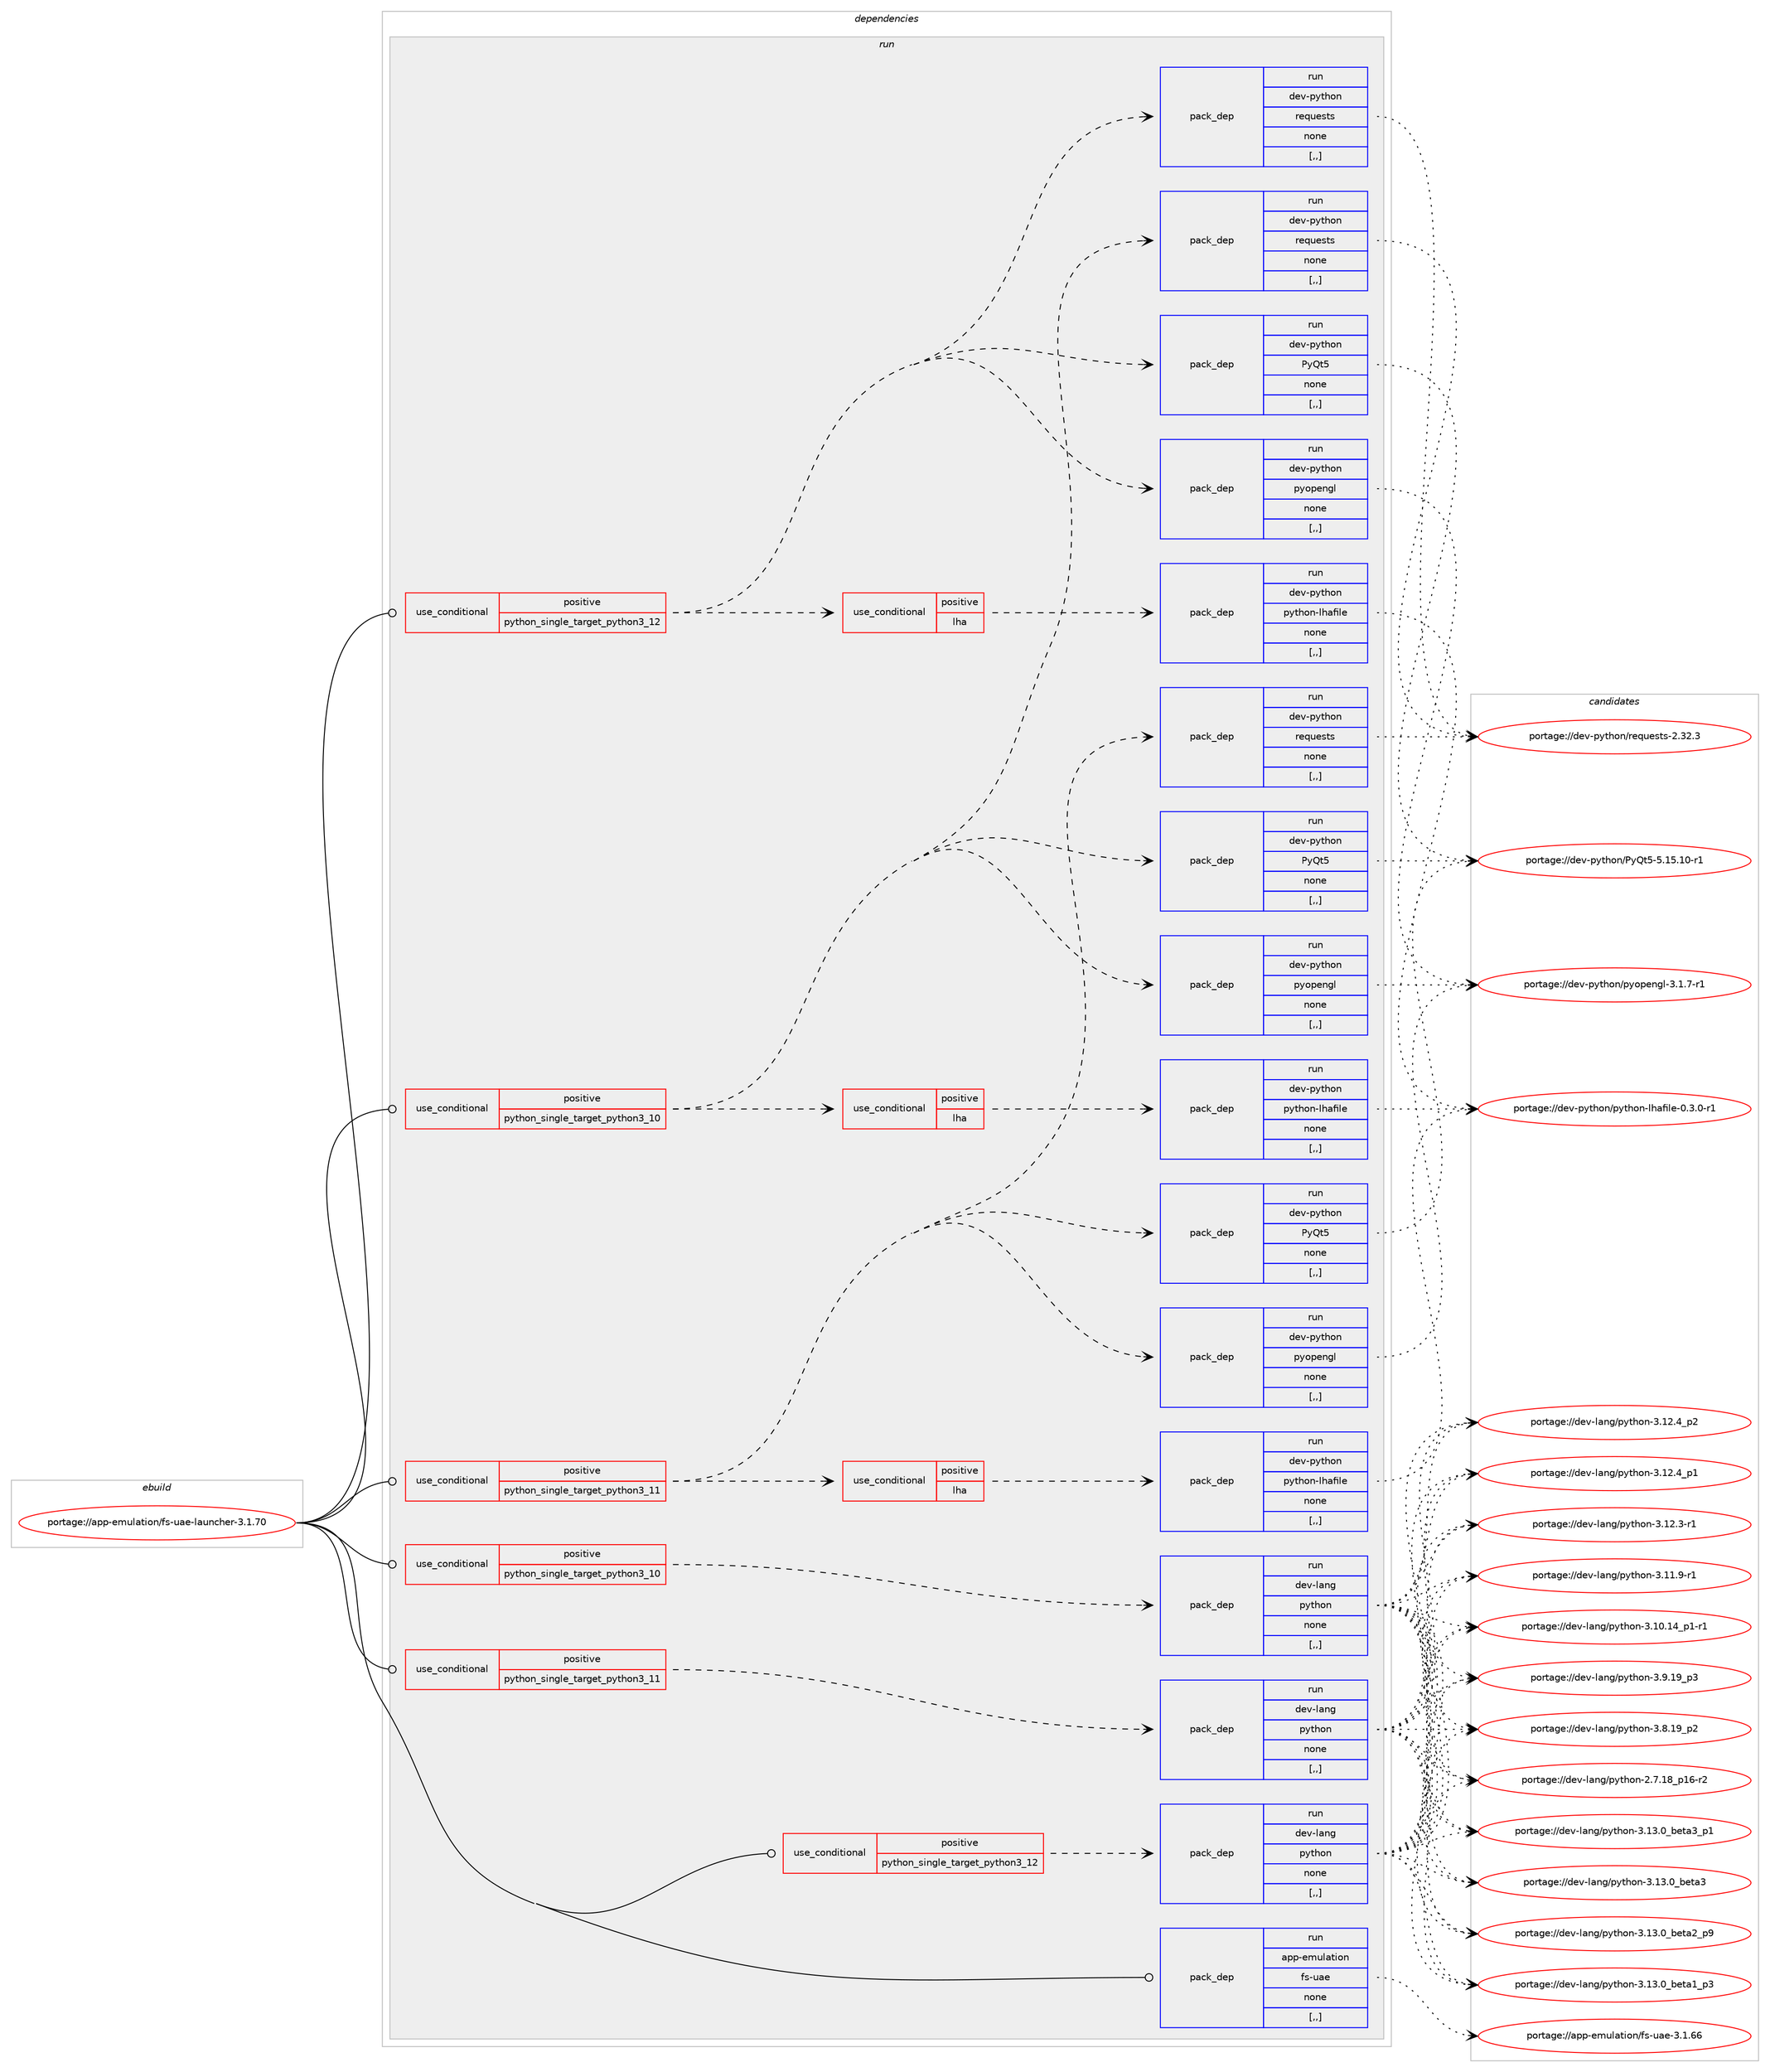 digraph prolog {

# *************
# Graph options
# *************

newrank=true;
concentrate=true;
compound=true;
graph [rankdir=LR,fontname=Helvetica,fontsize=10,ranksep=1.5];#, ranksep=2.5, nodesep=0.2];
edge  [arrowhead=vee];
node  [fontname=Helvetica,fontsize=10];

# **********
# The ebuild
# **********

subgraph cluster_leftcol {
color=gray;
rank=same;
label=<<i>ebuild</i>>;
id [label="portage://app-emulation/fs-uae-launcher-3.1.70", color=red, width=4, href="../app-emulation/fs-uae-launcher-3.1.70.svg"];
}

# ****************
# The dependencies
# ****************

subgraph cluster_midcol {
color=gray;
label=<<i>dependencies</i>>;
subgraph cluster_compile {
fillcolor="#eeeeee";
style=filled;
label=<<i>compile</i>>;
}
subgraph cluster_compileandrun {
fillcolor="#eeeeee";
style=filled;
label=<<i>compile and run</i>>;
}
subgraph cluster_run {
fillcolor="#eeeeee";
style=filled;
label=<<i>run</i>>;
subgraph cond6373 {
dependency24155 [label=<<TABLE BORDER="0" CELLBORDER="1" CELLSPACING="0" CELLPADDING="4"><TR><TD ROWSPAN="3" CELLPADDING="10">use_conditional</TD></TR><TR><TD>positive</TD></TR><TR><TD>python_single_target_python3_10</TD></TR></TABLE>>, shape=none, color=red];
subgraph pack17626 {
dependency24156 [label=<<TABLE BORDER="0" CELLBORDER="1" CELLSPACING="0" CELLPADDING="4" WIDTH="220"><TR><TD ROWSPAN="6" CELLPADDING="30">pack_dep</TD></TR><TR><TD WIDTH="110">run</TD></TR><TR><TD>dev-lang</TD></TR><TR><TD>python</TD></TR><TR><TD>none</TD></TR><TR><TD>[,,]</TD></TR></TABLE>>, shape=none, color=blue];
}
dependency24155:e -> dependency24156:w [weight=20,style="dashed",arrowhead="vee"];
}
id:e -> dependency24155:w [weight=20,style="solid",arrowhead="odot"];
subgraph cond6374 {
dependency24157 [label=<<TABLE BORDER="0" CELLBORDER="1" CELLSPACING="0" CELLPADDING="4"><TR><TD ROWSPAN="3" CELLPADDING="10">use_conditional</TD></TR><TR><TD>positive</TD></TR><TR><TD>python_single_target_python3_10</TD></TR></TABLE>>, shape=none, color=red];
subgraph pack17627 {
dependency24158 [label=<<TABLE BORDER="0" CELLBORDER="1" CELLSPACING="0" CELLPADDING="4" WIDTH="220"><TR><TD ROWSPAN="6" CELLPADDING="30">pack_dep</TD></TR><TR><TD WIDTH="110">run</TD></TR><TR><TD>dev-python</TD></TR><TR><TD>PyQt5</TD></TR><TR><TD>none</TD></TR><TR><TD>[,,]</TD></TR></TABLE>>, shape=none, color=blue];
}
dependency24157:e -> dependency24158:w [weight=20,style="dashed",arrowhead="vee"];
subgraph pack17628 {
dependency24159 [label=<<TABLE BORDER="0" CELLBORDER="1" CELLSPACING="0" CELLPADDING="4" WIDTH="220"><TR><TD ROWSPAN="6" CELLPADDING="30">pack_dep</TD></TR><TR><TD WIDTH="110">run</TD></TR><TR><TD>dev-python</TD></TR><TR><TD>pyopengl</TD></TR><TR><TD>none</TD></TR><TR><TD>[,,]</TD></TR></TABLE>>, shape=none, color=blue];
}
dependency24157:e -> dependency24159:w [weight=20,style="dashed",arrowhead="vee"];
subgraph pack17629 {
dependency24160 [label=<<TABLE BORDER="0" CELLBORDER="1" CELLSPACING="0" CELLPADDING="4" WIDTH="220"><TR><TD ROWSPAN="6" CELLPADDING="30">pack_dep</TD></TR><TR><TD WIDTH="110">run</TD></TR><TR><TD>dev-python</TD></TR><TR><TD>requests</TD></TR><TR><TD>none</TD></TR><TR><TD>[,,]</TD></TR></TABLE>>, shape=none, color=blue];
}
dependency24157:e -> dependency24160:w [weight=20,style="dashed",arrowhead="vee"];
subgraph cond6375 {
dependency24161 [label=<<TABLE BORDER="0" CELLBORDER="1" CELLSPACING="0" CELLPADDING="4"><TR><TD ROWSPAN="3" CELLPADDING="10">use_conditional</TD></TR><TR><TD>positive</TD></TR><TR><TD>lha</TD></TR></TABLE>>, shape=none, color=red];
subgraph pack17630 {
dependency24162 [label=<<TABLE BORDER="0" CELLBORDER="1" CELLSPACING="0" CELLPADDING="4" WIDTH="220"><TR><TD ROWSPAN="6" CELLPADDING="30">pack_dep</TD></TR><TR><TD WIDTH="110">run</TD></TR><TR><TD>dev-python</TD></TR><TR><TD>python-lhafile</TD></TR><TR><TD>none</TD></TR><TR><TD>[,,]</TD></TR></TABLE>>, shape=none, color=blue];
}
dependency24161:e -> dependency24162:w [weight=20,style="dashed",arrowhead="vee"];
}
dependency24157:e -> dependency24161:w [weight=20,style="dashed",arrowhead="vee"];
}
id:e -> dependency24157:w [weight=20,style="solid",arrowhead="odot"];
subgraph cond6376 {
dependency24163 [label=<<TABLE BORDER="0" CELLBORDER="1" CELLSPACING="0" CELLPADDING="4"><TR><TD ROWSPAN="3" CELLPADDING="10">use_conditional</TD></TR><TR><TD>positive</TD></TR><TR><TD>python_single_target_python3_11</TD></TR></TABLE>>, shape=none, color=red];
subgraph pack17631 {
dependency24164 [label=<<TABLE BORDER="0" CELLBORDER="1" CELLSPACING="0" CELLPADDING="4" WIDTH="220"><TR><TD ROWSPAN="6" CELLPADDING="30">pack_dep</TD></TR><TR><TD WIDTH="110">run</TD></TR><TR><TD>dev-lang</TD></TR><TR><TD>python</TD></TR><TR><TD>none</TD></TR><TR><TD>[,,]</TD></TR></TABLE>>, shape=none, color=blue];
}
dependency24163:e -> dependency24164:w [weight=20,style="dashed",arrowhead="vee"];
}
id:e -> dependency24163:w [weight=20,style="solid",arrowhead="odot"];
subgraph cond6377 {
dependency24165 [label=<<TABLE BORDER="0" CELLBORDER="1" CELLSPACING="0" CELLPADDING="4"><TR><TD ROWSPAN="3" CELLPADDING="10">use_conditional</TD></TR><TR><TD>positive</TD></TR><TR><TD>python_single_target_python3_11</TD></TR></TABLE>>, shape=none, color=red];
subgraph pack17632 {
dependency24166 [label=<<TABLE BORDER="0" CELLBORDER="1" CELLSPACING="0" CELLPADDING="4" WIDTH="220"><TR><TD ROWSPAN="6" CELLPADDING="30">pack_dep</TD></TR><TR><TD WIDTH="110">run</TD></TR><TR><TD>dev-python</TD></TR><TR><TD>PyQt5</TD></TR><TR><TD>none</TD></TR><TR><TD>[,,]</TD></TR></TABLE>>, shape=none, color=blue];
}
dependency24165:e -> dependency24166:w [weight=20,style="dashed",arrowhead="vee"];
subgraph pack17633 {
dependency24167 [label=<<TABLE BORDER="0" CELLBORDER="1" CELLSPACING="0" CELLPADDING="4" WIDTH="220"><TR><TD ROWSPAN="6" CELLPADDING="30">pack_dep</TD></TR><TR><TD WIDTH="110">run</TD></TR><TR><TD>dev-python</TD></TR><TR><TD>pyopengl</TD></TR><TR><TD>none</TD></TR><TR><TD>[,,]</TD></TR></TABLE>>, shape=none, color=blue];
}
dependency24165:e -> dependency24167:w [weight=20,style="dashed",arrowhead="vee"];
subgraph pack17634 {
dependency24168 [label=<<TABLE BORDER="0" CELLBORDER="1" CELLSPACING="0" CELLPADDING="4" WIDTH="220"><TR><TD ROWSPAN="6" CELLPADDING="30">pack_dep</TD></TR><TR><TD WIDTH="110">run</TD></TR><TR><TD>dev-python</TD></TR><TR><TD>requests</TD></TR><TR><TD>none</TD></TR><TR><TD>[,,]</TD></TR></TABLE>>, shape=none, color=blue];
}
dependency24165:e -> dependency24168:w [weight=20,style="dashed",arrowhead="vee"];
subgraph cond6378 {
dependency24169 [label=<<TABLE BORDER="0" CELLBORDER="1" CELLSPACING="0" CELLPADDING="4"><TR><TD ROWSPAN="3" CELLPADDING="10">use_conditional</TD></TR><TR><TD>positive</TD></TR><TR><TD>lha</TD></TR></TABLE>>, shape=none, color=red];
subgraph pack17635 {
dependency24170 [label=<<TABLE BORDER="0" CELLBORDER="1" CELLSPACING="0" CELLPADDING="4" WIDTH="220"><TR><TD ROWSPAN="6" CELLPADDING="30">pack_dep</TD></TR><TR><TD WIDTH="110">run</TD></TR><TR><TD>dev-python</TD></TR><TR><TD>python-lhafile</TD></TR><TR><TD>none</TD></TR><TR><TD>[,,]</TD></TR></TABLE>>, shape=none, color=blue];
}
dependency24169:e -> dependency24170:w [weight=20,style="dashed",arrowhead="vee"];
}
dependency24165:e -> dependency24169:w [weight=20,style="dashed",arrowhead="vee"];
}
id:e -> dependency24165:w [weight=20,style="solid",arrowhead="odot"];
subgraph cond6379 {
dependency24171 [label=<<TABLE BORDER="0" CELLBORDER="1" CELLSPACING="0" CELLPADDING="4"><TR><TD ROWSPAN="3" CELLPADDING="10">use_conditional</TD></TR><TR><TD>positive</TD></TR><TR><TD>python_single_target_python3_12</TD></TR></TABLE>>, shape=none, color=red];
subgraph pack17636 {
dependency24172 [label=<<TABLE BORDER="0" CELLBORDER="1" CELLSPACING="0" CELLPADDING="4" WIDTH="220"><TR><TD ROWSPAN="6" CELLPADDING="30">pack_dep</TD></TR><TR><TD WIDTH="110">run</TD></TR><TR><TD>dev-lang</TD></TR><TR><TD>python</TD></TR><TR><TD>none</TD></TR><TR><TD>[,,]</TD></TR></TABLE>>, shape=none, color=blue];
}
dependency24171:e -> dependency24172:w [weight=20,style="dashed",arrowhead="vee"];
}
id:e -> dependency24171:w [weight=20,style="solid",arrowhead="odot"];
subgraph cond6380 {
dependency24173 [label=<<TABLE BORDER="0" CELLBORDER="1" CELLSPACING="0" CELLPADDING="4"><TR><TD ROWSPAN="3" CELLPADDING="10">use_conditional</TD></TR><TR><TD>positive</TD></TR><TR><TD>python_single_target_python3_12</TD></TR></TABLE>>, shape=none, color=red];
subgraph pack17637 {
dependency24174 [label=<<TABLE BORDER="0" CELLBORDER="1" CELLSPACING="0" CELLPADDING="4" WIDTH="220"><TR><TD ROWSPAN="6" CELLPADDING="30">pack_dep</TD></TR><TR><TD WIDTH="110">run</TD></TR><TR><TD>dev-python</TD></TR><TR><TD>PyQt5</TD></TR><TR><TD>none</TD></TR><TR><TD>[,,]</TD></TR></TABLE>>, shape=none, color=blue];
}
dependency24173:e -> dependency24174:w [weight=20,style="dashed",arrowhead="vee"];
subgraph pack17638 {
dependency24175 [label=<<TABLE BORDER="0" CELLBORDER="1" CELLSPACING="0" CELLPADDING="4" WIDTH="220"><TR><TD ROWSPAN="6" CELLPADDING="30">pack_dep</TD></TR><TR><TD WIDTH="110">run</TD></TR><TR><TD>dev-python</TD></TR><TR><TD>pyopengl</TD></TR><TR><TD>none</TD></TR><TR><TD>[,,]</TD></TR></TABLE>>, shape=none, color=blue];
}
dependency24173:e -> dependency24175:w [weight=20,style="dashed",arrowhead="vee"];
subgraph pack17639 {
dependency24176 [label=<<TABLE BORDER="0" CELLBORDER="1" CELLSPACING="0" CELLPADDING="4" WIDTH="220"><TR><TD ROWSPAN="6" CELLPADDING="30">pack_dep</TD></TR><TR><TD WIDTH="110">run</TD></TR><TR><TD>dev-python</TD></TR><TR><TD>requests</TD></TR><TR><TD>none</TD></TR><TR><TD>[,,]</TD></TR></TABLE>>, shape=none, color=blue];
}
dependency24173:e -> dependency24176:w [weight=20,style="dashed",arrowhead="vee"];
subgraph cond6381 {
dependency24177 [label=<<TABLE BORDER="0" CELLBORDER="1" CELLSPACING="0" CELLPADDING="4"><TR><TD ROWSPAN="3" CELLPADDING="10">use_conditional</TD></TR><TR><TD>positive</TD></TR><TR><TD>lha</TD></TR></TABLE>>, shape=none, color=red];
subgraph pack17640 {
dependency24178 [label=<<TABLE BORDER="0" CELLBORDER="1" CELLSPACING="0" CELLPADDING="4" WIDTH="220"><TR><TD ROWSPAN="6" CELLPADDING="30">pack_dep</TD></TR><TR><TD WIDTH="110">run</TD></TR><TR><TD>dev-python</TD></TR><TR><TD>python-lhafile</TD></TR><TR><TD>none</TD></TR><TR><TD>[,,]</TD></TR></TABLE>>, shape=none, color=blue];
}
dependency24177:e -> dependency24178:w [weight=20,style="dashed",arrowhead="vee"];
}
dependency24173:e -> dependency24177:w [weight=20,style="dashed",arrowhead="vee"];
}
id:e -> dependency24173:w [weight=20,style="solid",arrowhead="odot"];
subgraph pack17641 {
dependency24179 [label=<<TABLE BORDER="0" CELLBORDER="1" CELLSPACING="0" CELLPADDING="4" WIDTH="220"><TR><TD ROWSPAN="6" CELLPADDING="30">pack_dep</TD></TR><TR><TD WIDTH="110">run</TD></TR><TR><TD>app-emulation</TD></TR><TR><TD>fs-uae</TD></TR><TR><TD>none</TD></TR><TR><TD>[,,]</TD></TR></TABLE>>, shape=none, color=blue];
}
id:e -> dependency24179:w [weight=20,style="solid",arrowhead="odot"];
}
}

# **************
# The candidates
# **************

subgraph cluster_choices {
rank=same;
color=gray;
label=<<i>candidates</i>>;

subgraph choice17626 {
color=black;
nodesep=1;
choice10010111845108971101034711212111610411111045514649514648959810111697519511249 [label="portage://dev-lang/python-3.13.0_beta3_p1", color=red, width=4,href="../dev-lang/python-3.13.0_beta3_p1.svg"];
choice1001011184510897110103471121211161041111104551464951464895981011169751 [label="portage://dev-lang/python-3.13.0_beta3", color=red, width=4,href="../dev-lang/python-3.13.0_beta3.svg"];
choice10010111845108971101034711212111610411111045514649514648959810111697509511257 [label="portage://dev-lang/python-3.13.0_beta2_p9", color=red, width=4,href="../dev-lang/python-3.13.0_beta2_p9.svg"];
choice10010111845108971101034711212111610411111045514649514648959810111697499511251 [label="portage://dev-lang/python-3.13.0_beta1_p3", color=red, width=4,href="../dev-lang/python-3.13.0_beta1_p3.svg"];
choice100101118451089711010347112121116104111110455146495046529511250 [label="portage://dev-lang/python-3.12.4_p2", color=red, width=4,href="../dev-lang/python-3.12.4_p2.svg"];
choice100101118451089711010347112121116104111110455146495046529511249 [label="portage://dev-lang/python-3.12.4_p1", color=red, width=4,href="../dev-lang/python-3.12.4_p1.svg"];
choice100101118451089711010347112121116104111110455146495046514511449 [label="portage://dev-lang/python-3.12.3-r1", color=red, width=4,href="../dev-lang/python-3.12.3-r1.svg"];
choice100101118451089711010347112121116104111110455146494946574511449 [label="portage://dev-lang/python-3.11.9-r1", color=red, width=4,href="../dev-lang/python-3.11.9-r1.svg"];
choice100101118451089711010347112121116104111110455146494846495295112494511449 [label="portage://dev-lang/python-3.10.14_p1-r1", color=red, width=4,href="../dev-lang/python-3.10.14_p1-r1.svg"];
choice100101118451089711010347112121116104111110455146574649579511251 [label="portage://dev-lang/python-3.9.19_p3", color=red, width=4,href="../dev-lang/python-3.9.19_p3.svg"];
choice100101118451089711010347112121116104111110455146564649579511250 [label="portage://dev-lang/python-3.8.19_p2", color=red, width=4,href="../dev-lang/python-3.8.19_p2.svg"];
choice100101118451089711010347112121116104111110455046554649569511249544511450 [label="portage://dev-lang/python-2.7.18_p16-r2", color=red, width=4,href="../dev-lang/python-2.7.18_p16-r2.svg"];
dependency24156:e -> choice10010111845108971101034711212111610411111045514649514648959810111697519511249:w [style=dotted,weight="100"];
dependency24156:e -> choice1001011184510897110103471121211161041111104551464951464895981011169751:w [style=dotted,weight="100"];
dependency24156:e -> choice10010111845108971101034711212111610411111045514649514648959810111697509511257:w [style=dotted,weight="100"];
dependency24156:e -> choice10010111845108971101034711212111610411111045514649514648959810111697499511251:w [style=dotted,weight="100"];
dependency24156:e -> choice100101118451089711010347112121116104111110455146495046529511250:w [style=dotted,weight="100"];
dependency24156:e -> choice100101118451089711010347112121116104111110455146495046529511249:w [style=dotted,weight="100"];
dependency24156:e -> choice100101118451089711010347112121116104111110455146495046514511449:w [style=dotted,weight="100"];
dependency24156:e -> choice100101118451089711010347112121116104111110455146494946574511449:w [style=dotted,weight="100"];
dependency24156:e -> choice100101118451089711010347112121116104111110455146494846495295112494511449:w [style=dotted,weight="100"];
dependency24156:e -> choice100101118451089711010347112121116104111110455146574649579511251:w [style=dotted,weight="100"];
dependency24156:e -> choice100101118451089711010347112121116104111110455146564649579511250:w [style=dotted,weight="100"];
dependency24156:e -> choice100101118451089711010347112121116104111110455046554649569511249544511450:w [style=dotted,weight="100"];
}
subgraph choice17627 {
color=black;
nodesep=1;
choice100101118451121211161041111104780121811165345534649534649484511449 [label="portage://dev-python/PyQt5-5.15.10-r1", color=red, width=4,href="../dev-python/PyQt5-5.15.10-r1.svg"];
dependency24158:e -> choice100101118451121211161041111104780121811165345534649534649484511449:w [style=dotted,weight="100"];
}
subgraph choice17628 {
color=black;
nodesep=1;
choice10010111845112121116104111110471121211111121011101031084551464946554511449 [label="portage://dev-python/pyopengl-3.1.7-r1", color=red, width=4,href="../dev-python/pyopengl-3.1.7-r1.svg"];
dependency24159:e -> choice10010111845112121116104111110471121211111121011101031084551464946554511449:w [style=dotted,weight="100"];
}
subgraph choice17629 {
color=black;
nodesep=1;
choice100101118451121211161041111104711410111311710111511611545504651504651 [label="portage://dev-python/requests-2.32.3", color=red, width=4,href="../dev-python/requests-2.32.3.svg"];
dependency24160:e -> choice100101118451121211161041111104711410111311710111511611545504651504651:w [style=dotted,weight="100"];
}
subgraph choice17630 {
color=black;
nodesep=1;
choice100101118451121211161041111104711212111610411111045108104971021051081014548465146484511449 [label="portage://dev-python/python-lhafile-0.3.0-r1", color=red, width=4,href="../dev-python/python-lhafile-0.3.0-r1.svg"];
dependency24162:e -> choice100101118451121211161041111104711212111610411111045108104971021051081014548465146484511449:w [style=dotted,weight="100"];
}
subgraph choice17631 {
color=black;
nodesep=1;
choice10010111845108971101034711212111610411111045514649514648959810111697519511249 [label="portage://dev-lang/python-3.13.0_beta3_p1", color=red, width=4,href="../dev-lang/python-3.13.0_beta3_p1.svg"];
choice1001011184510897110103471121211161041111104551464951464895981011169751 [label="portage://dev-lang/python-3.13.0_beta3", color=red, width=4,href="../dev-lang/python-3.13.0_beta3.svg"];
choice10010111845108971101034711212111610411111045514649514648959810111697509511257 [label="portage://dev-lang/python-3.13.0_beta2_p9", color=red, width=4,href="../dev-lang/python-3.13.0_beta2_p9.svg"];
choice10010111845108971101034711212111610411111045514649514648959810111697499511251 [label="portage://dev-lang/python-3.13.0_beta1_p3", color=red, width=4,href="../dev-lang/python-3.13.0_beta1_p3.svg"];
choice100101118451089711010347112121116104111110455146495046529511250 [label="portage://dev-lang/python-3.12.4_p2", color=red, width=4,href="../dev-lang/python-3.12.4_p2.svg"];
choice100101118451089711010347112121116104111110455146495046529511249 [label="portage://dev-lang/python-3.12.4_p1", color=red, width=4,href="../dev-lang/python-3.12.4_p1.svg"];
choice100101118451089711010347112121116104111110455146495046514511449 [label="portage://dev-lang/python-3.12.3-r1", color=red, width=4,href="../dev-lang/python-3.12.3-r1.svg"];
choice100101118451089711010347112121116104111110455146494946574511449 [label="portage://dev-lang/python-3.11.9-r1", color=red, width=4,href="../dev-lang/python-3.11.9-r1.svg"];
choice100101118451089711010347112121116104111110455146494846495295112494511449 [label="portage://dev-lang/python-3.10.14_p1-r1", color=red, width=4,href="../dev-lang/python-3.10.14_p1-r1.svg"];
choice100101118451089711010347112121116104111110455146574649579511251 [label="portage://dev-lang/python-3.9.19_p3", color=red, width=4,href="../dev-lang/python-3.9.19_p3.svg"];
choice100101118451089711010347112121116104111110455146564649579511250 [label="portage://dev-lang/python-3.8.19_p2", color=red, width=4,href="../dev-lang/python-3.8.19_p2.svg"];
choice100101118451089711010347112121116104111110455046554649569511249544511450 [label="portage://dev-lang/python-2.7.18_p16-r2", color=red, width=4,href="../dev-lang/python-2.7.18_p16-r2.svg"];
dependency24164:e -> choice10010111845108971101034711212111610411111045514649514648959810111697519511249:w [style=dotted,weight="100"];
dependency24164:e -> choice1001011184510897110103471121211161041111104551464951464895981011169751:w [style=dotted,weight="100"];
dependency24164:e -> choice10010111845108971101034711212111610411111045514649514648959810111697509511257:w [style=dotted,weight="100"];
dependency24164:e -> choice10010111845108971101034711212111610411111045514649514648959810111697499511251:w [style=dotted,weight="100"];
dependency24164:e -> choice100101118451089711010347112121116104111110455146495046529511250:w [style=dotted,weight="100"];
dependency24164:e -> choice100101118451089711010347112121116104111110455146495046529511249:w [style=dotted,weight="100"];
dependency24164:e -> choice100101118451089711010347112121116104111110455146495046514511449:w [style=dotted,weight="100"];
dependency24164:e -> choice100101118451089711010347112121116104111110455146494946574511449:w [style=dotted,weight="100"];
dependency24164:e -> choice100101118451089711010347112121116104111110455146494846495295112494511449:w [style=dotted,weight="100"];
dependency24164:e -> choice100101118451089711010347112121116104111110455146574649579511251:w [style=dotted,weight="100"];
dependency24164:e -> choice100101118451089711010347112121116104111110455146564649579511250:w [style=dotted,weight="100"];
dependency24164:e -> choice100101118451089711010347112121116104111110455046554649569511249544511450:w [style=dotted,weight="100"];
}
subgraph choice17632 {
color=black;
nodesep=1;
choice100101118451121211161041111104780121811165345534649534649484511449 [label="portage://dev-python/PyQt5-5.15.10-r1", color=red, width=4,href="../dev-python/PyQt5-5.15.10-r1.svg"];
dependency24166:e -> choice100101118451121211161041111104780121811165345534649534649484511449:w [style=dotted,weight="100"];
}
subgraph choice17633 {
color=black;
nodesep=1;
choice10010111845112121116104111110471121211111121011101031084551464946554511449 [label="portage://dev-python/pyopengl-3.1.7-r1", color=red, width=4,href="../dev-python/pyopengl-3.1.7-r1.svg"];
dependency24167:e -> choice10010111845112121116104111110471121211111121011101031084551464946554511449:w [style=dotted,weight="100"];
}
subgraph choice17634 {
color=black;
nodesep=1;
choice100101118451121211161041111104711410111311710111511611545504651504651 [label="portage://dev-python/requests-2.32.3", color=red, width=4,href="../dev-python/requests-2.32.3.svg"];
dependency24168:e -> choice100101118451121211161041111104711410111311710111511611545504651504651:w [style=dotted,weight="100"];
}
subgraph choice17635 {
color=black;
nodesep=1;
choice100101118451121211161041111104711212111610411111045108104971021051081014548465146484511449 [label="portage://dev-python/python-lhafile-0.3.0-r1", color=red, width=4,href="../dev-python/python-lhafile-0.3.0-r1.svg"];
dependency24170:e -> choice100101118451121211161041111104711212111610411111045108104971021051081014548465146484511449:w [style=dotted,weight="100"];
}
subgraph choice17636 {
color=black;
nodesep=1;
choice10010111845108971101034711212111610411111045514649514648959810111697519511249 [label="portage://dev-lang/python-3.13.0_beta3_p1", color=red, width=4,href="../dev-lang/python-3.13.0_beta3_p1.svg"];
choice1001011184510897110103471121211161041111104551464951464895981011169751 [label="portage://dev-lang/python-3.13.0_beta3", color=red, width=4,href="../dev-lang/python-3.13.0_beta3.svg"];
choice10010111845108971101034711212111610411111045514649514648959810111697509511257 [label="portage://dev-lang/python-3.13.0_beta2_p9", color=red, width=4,href="../dev-lang/python-3.13.0_beta2_p9.svg"];
choice10010111845108971101034711212111610411111045514649514648959810111697499511251 [label="portage://dev-lang/python-3.13.0_beta1_p3", color=red, width=4,href="../dev-lang/python-3.13.0_beta1_p3.svg"];
choice100101118451089711010347112121116104111110455146495046529511250 [label="portage://dev-lang/python-3.12.4_p2", color=red, width=4,href="../dev-lang/python-3.12.4_p2.svg"];
choice100101118451089711010347112121116104111110455146495046529511249 [label="portage://dev-lang/python-3.12.4_p1", color=red, width=4,href="../dev-lang/python-3.12.4_p1.svg"];
choice100101118451089711010347112121116104111110455146495046514511449 [label="portage://dev-lang/python-3.12.3-r1", color=red, width=4,href="../dev-lang/python-3.12.3-r1.svg"];
choice100101118451089711010347112121116104111110455146494946574511449 [label="portage://dev-lang/python-3.11.9-r1", color=red, width=4,href="../dev-lang/python-3.11.9-r1.svg"];
choice100101118451089711010347112121116104111110455146494846495295112494511449 [label="portage://dev-lang/python-3.10.14_p1-r1", color=red, width=4,href="../dev-lang/python-3.10.14_p1-r1.svg"];
choice100101118451089711010347112121116104111110455146574649579511251 [label="portage://dev-lang/python-3.9.19_p3", color=red, width=4,href="../dev-lang/python-3.9.19_p3.svg"];
choice100101118451089711010347112121116104111110455146564649579511250 [label="portage://dev-lang/python-3.8.19_p2", color=red, width=4,href="../dev-lang/python-3.8.19_p2.svg"];
choice100101118451089711010347112121116104111110455046554649569511249544511450 [label="portage://dev-lang/python-2.7.18_p16-r2", color=red, width=4,href="../dev-lang/python-2.7.18_p16-r2.svg"];
dependency24172:e -> choice10010111845108971101034711212111610411111045514649514648959810111697519511249:w [style=dotted,weight="100"];
dependency24172:e -> choice1001011184510897110103471121211161041111104551464951464895981011169751:w [style=dotted,weight="100"];
dependency24172:e -> choice10010111845108971101034711212111610411111045514649514648959810111697509511257:w [style=dotted,weight="100"];
dependency24172:e -> choice10010111845108971101034711212111610411111045514649514648959810111697499511251:w [style=dotted,weight="100"];
dependency24172:e -> choice100101118451089711010347112121116104111110455146495046529511250:w [style=dotted,weight="100"];
dependency24172:e -> choice100101118451089711010347112121116104111110455146495046529511249:w [style=dotted,weight="100"];
dependency24172:e -> choice100101118451089711010347112121116104111110455146495046514511449:w [style=dotted,weight="100"];
dependency24172:e -> choice100101118451089711010347112121116104111110455146494946574511449:w [style=dotted,weight="100"];
dependency24172:e -> choice100101118451089711010347112121116104111110455146494846495295112494511449:w [style=dotted,weight="100"];
dependency24172:e -> choice100101118451089711010347112121116104111110455146574649579511251:w [style=dotted,weight="100"];
dependency24172:e -> choice100101118451089711010347112121116104111110455146564649579511250:w [style=dotted,weight="100"];
dependency24172:e -> choice100101118451089711010347112121116104111110455046554649569511249544511450:w [style=dotted,weight="100"];
}
subgraph choice17637 {
color=black;
nodesep=1;
choice100101118451121211161041111104780121811165345534649534649484511449 [label="portage://dev-python/PyQt5-5.15.10-r1", color=red, width=4,href="../dev-python/PyQt5-5.15.10-r1.svg"];
dependency24174:e -> choice100101118451121211161041111104780121811165345534649534649484511449:w [style=dotted,weight="100"];
}
subgraph choice17638 {
color=black;
nodesep=1;
choice10010111845112121116104111110471121211111121011101031084551464946554511449 [label="portage://dev-python/pyopengl-3.1.7-r1", color=red, width=4,href="../dev-python/pyopengl-3.1.7-r1.svg"];
dependency24175:e -> choice10010111845112121116104111110471121211111121011101031084551464946554511449:w [style=dotted,weight="100"];
}
subgraph choice17639 {
color=black;
nodesep=1;
choice100101118451121211161041111104711410111311710111511611545504651504651 [label="portage://dev-python/requests-2.32.3", color=red, width=4,href="../dev-python/requests-2.32.3.svg"];
dependency24176:e -> choice100101118451121211161041111104711410111311710111511611545504651504651:w [style=dotted,weight="100"];
}
subgraph choice17640 {
color=black;
nodesep=1;
choice100101118451121211161041111104711212111610411111045108104971021051081014548465146484511449 [label="portage://dev-python/python-lhafile-0.3.0-r1", color=red, width=4,href="../dev-python/python-lhafile-0.3.0-r1.svg"];
dependency24178:e -> choice100101118451121211161041111104711212111610411111045108104971021051081014548465146484511449:w [style=dotted,weight="100"];
}
subgraph choice17641 {
color=black;
nodesep=1;
choice97112112451011091171089711610511111047102115451179710145514649465454 [label="portage://app-emulation/fs-uae-3.1.66", color=red, width=4,href="../app-emulation/fs-uae-3.1.66.svg"];
dependency24179:e -> choice97112112451011091171089711610511111047102115451179710145514649465454:w [style=dotted,weight="100"];
}
}

}
